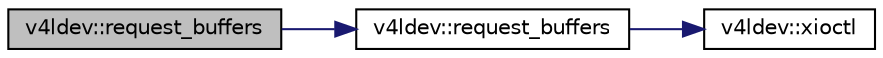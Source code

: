 digraph "v4ldev::request_buffers"
{
 // INTERACTIVE_SVG=YES
  edge [fontname="Helvetica",fontsize="10",labelfontname="Helvetica",labelfontsize="10"];
  node [fontname="Helvetica",fontsize="10",shape=record];
  rankdir="LR";
  Node81 [label="v4ldev::request_buffers",height=0.2,width=0.4,color="black", fillcolor="grey75", style="filled", fontcolor="black"];
  Node81 -> Node82 [color="midnightblue",fontsize="10",style="solid",fontname="Helvetica"];
  Node82 [label="v4ldev::request_buffers",height=0.2,width=0.4,color="black", fillcolor="white", style="filled",URL="$classv4ldev.html#a432cce3442cbc7d5cf7b295073b4ef0a"];
  Node82 -> Node83 [color="midnightblue",fontsize="10",style="solid",fontname="Helvetica"];
  Node83 [label="v4ldev::xioctl",height=0.2,width=0.4,color="black", fillcolor="white", style="filled",URL="$classv4ldev.html#ab93cb1ab18254ca362310b006bd2552d"];
}
